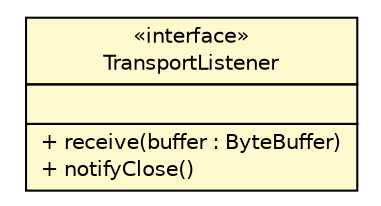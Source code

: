 #!/usr/local/bin/dot
#
# Class diagram 
# Generated by UMLGraph version R5_6 (http://www.umlgraph.org/)
#

digraph G {
	edge [fontname="Helvetica",fontsize=10,labelfontname="Helvetica",labelfontsize=10];
	node [fontname="Helvetica",fontsize=10,shape=plaintext];
	nodesep=0.25;
	ranksep=0.5;
	// de.hsbremen.tc.tnc.transport.TransportListener
	c139 [label=<<table title="de.hsbremen.tc.tnc.transport.TransportListener" border="0" cellborder="1" cellspacing="0" cellpadding="2" port="p" bgcolor="lemonChiffon" href="./TransportListener.html">
		<tr><td><table border="0" cellspacing="0" cellpadding="1">
<tr><td align="center" balign="center"> &#171;interface&#187; </td></tr>
<tr><td align="center" balign="center"> TransportListener </td></tr>
		</table></td></tr>
		<tr><td><table border="0" cellspacing="0" cellpadding="1">
<tr><td align="left" balign="left">  </td></tr>
		</table></td></tr>
		<tr><td><table border="0" cellspacing="0" cellpadding="1">
<tr><td align="left" balign="left"> + receive(buffer : ByteBuffer) </td></tr>
<tr><td align="left" balign="left"> + notifyClose() </td></tr>
		</table></td></tr>
		</table>>, URL="./TransportListener.html", fontname="Helvetica", fontcolor="black", fontsize=10.0];
}

